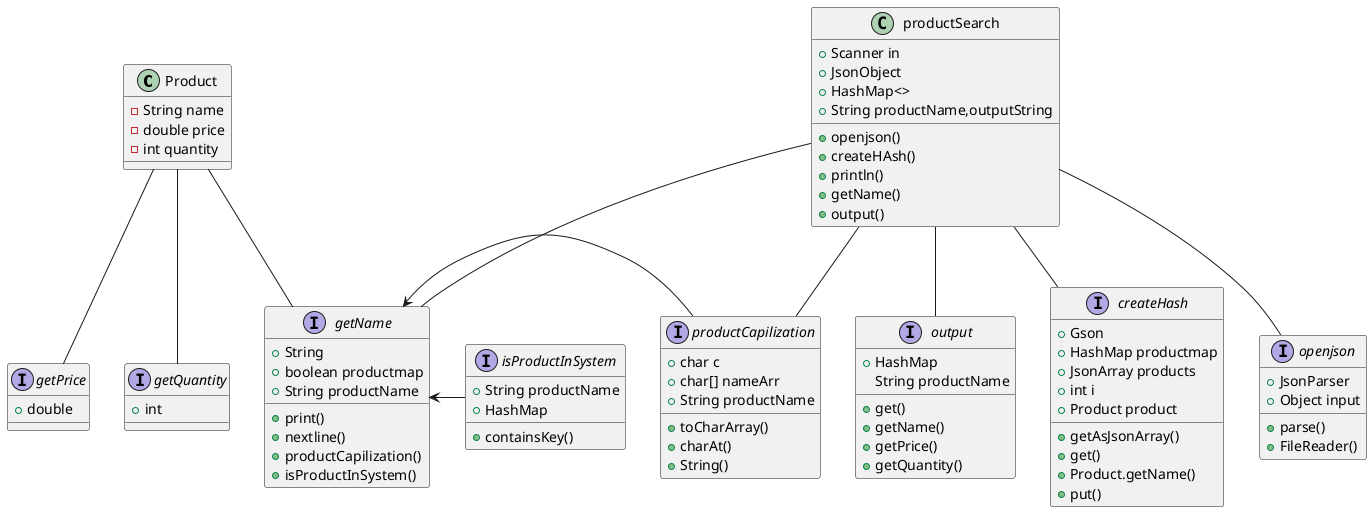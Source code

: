 @startuml
class Product{
-String name
-double price
-int quantity
}

Product--getName
Product--getPrice
Product--getQuantity
interface getName{
+String
}
interface getPrice{
+double
}
interface getQuantity{
+int
}

class productSearch{
+Scanner in
+JsonObject
+openjson()
+HashMap<>
+createHAsh()
+String productName,outputString
+println()
+getName()
+output()
}
productSearch--productCapilization
productSearch--getName
productSearch--output
interface productCapilization{
+char c
+char[] nameArr
+toCharArray()
+charAt()
+String productName
+String()
}

interface output{
+HashMap
String productName
+get()
+getName()
+getPrice()
+getQuantity()
}

interface isProductInSystem{
+containsKey()
+String productName
+HashMap
}
getName<-productCapilization
getName<-isProductInSystem

interface getName{
+boolean productmap
+String productName
+print()
+nextline()
+productCapilization()
+isProductInSystem()
}

interface createHash{
+Gson
+HashMap productmap
+JsonArray products
+getAsJsonArray()
+int i
+Product product
+get()
+Product.getName()
+put()
}
productSearch--openjson
productSearch--createHash

interface openjson{
+JsonParser
+Object input
+parse()
+FileReader()


}




@enduml